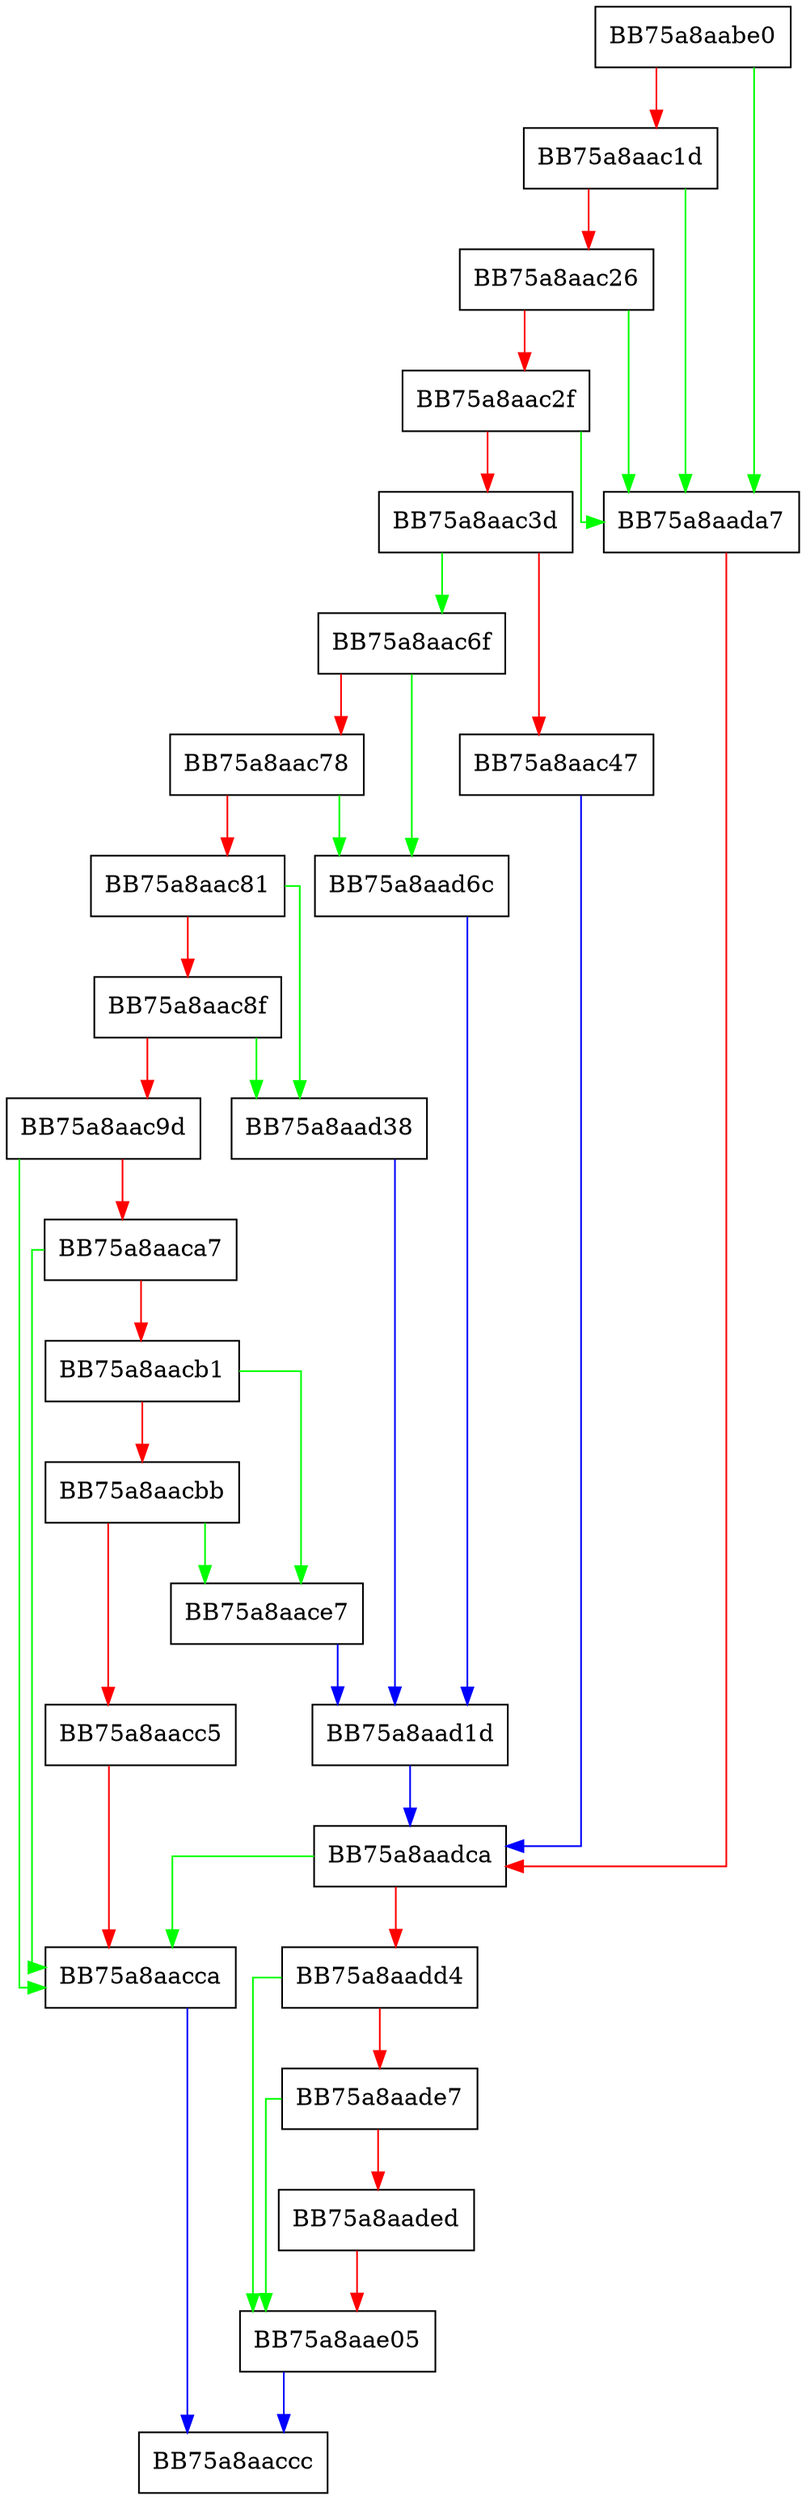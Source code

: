 digraph CopySamples {
  node [shape="box"];
  graph [splines=ortho];
  BB75a8aabe0 -> BB75a8aada7 [color="green"];
  BB75a8aabe0 -> BB75a8aac1d [color="red"];
  BB75a8aac1d -> BB75a8aada7 [color="green"];
  BB75a8aac1d -> BB75a8aac26 [color="red"];
  BB75a8aac26 -> BB75a8aada7 [color="green"];
  BB75a8aac26 -> BB75a8aac2f [color="red"];
  BB75a8aac2f -> BB75a8aada7 [color="green"];
  BB75a8aac2f -> BB75a8aac3d [color="red"];
  BB75a8aac3d -> BB75a8aac6f [color="green"];
  BB75a8aac3d -> BB75a8aac47 [color="red"];
  BB75a8aac47 -> BB75a8aadca [color="blue"];
  BB75a8aac6f -> BB75a8aad6c [color="green"];
  BB75a8aac6f -> BB75a8aac78 [color="red"];
  BB75a8aac78 -> BB75a8aad6c [color="green"];
  BB75a8aac78 -> BB75a8aac81 [color="red"];
  BB75a8aac81 -> BB75a8aad38 [color="green"];
  BB75a8aac81 -> BB75a8aac8f [color="red"];
  BB75a8aac8f -> BB75a8aad38 [color="green"];
  BB75a8aac8f -> BB75a8aac9d [color="red"];
  BB75a8aac9d -> BB75a8aacca [color="green"];
  BB75a8aac9d -> BB75a8aaca7 [color="red"];
  BB75a8aaca7 -> BB75a8aacca [color="green"];
  BB75a8aaca7 -> BB75a8aacb1 [color="red"];
  BB75a8aacb1 -> BB75a8aace7 [color="green"];
  BB75a8aacb1 -> BB75a8aacbb [color="red"];
  BB75a8aacbb -> BB75a8aace7 [color="green"];
  BB75a8aacbb -> BB75a8aacc5 [color="red"];
  BB75a8aacc5 -> BB75a8aacca [color="red"];
  BB75a8aacca -> BB75a8aaccc [color="blue"];
  BB75a8aace7 -> BB75a8aad1d [color="blue"];
  BB75a8aad1d -> BB75a8aadca [color="blue"];
  BB75a8aad38 -> BB75a8aad1d [color="blue"];
  BB75a8aad6c -> BB75a8aad1d [color="blue"];
  BB75a8aada7 -> BB75a8aadca [color="red"];
  BB75a8aadca -> BB75a8aacca [color="green"];
  BB75a8aadca -> BB75a8aadd4 [color="red"];
  BB75a8aadd4 -> BB75a8aae05 [color="green"];
  BB75a8aadd4 -> BB75a8aade7 [color="red"];
  BB75a8aade7 -> BB75a8aae05 [color="green"];
  BB75a8aade7 -> BB75a8aaded [color="red"];
  BB75a8aaded -> BB75a8aae05 [color="red"];
  BB75a8aae05 -> BB75a8aaccc [color="blue"];
}